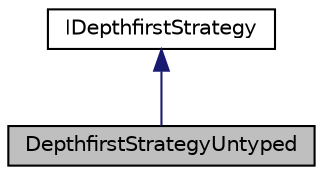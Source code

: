 digraph "DepthfirstStrategyUntyped"
{
 // LATEX_PDF_SIZE
  edge [fontname="Helvetica",fontsize="10",labelfontname="Helvetica",labelfontsize="10"];
  node [fontname="Helvetica",fontsize="10",shape=record];
  Node1 [label="DepthfirstStrategyUntyped",height=0.2,width=0.4,color="black", fillcolor="grey75", style="filled", fontcolor="black",tooltip=" "];
  Node2 -> Node1 [dir="back",color="midnightblue",fontsize="10",style="solid",fontname="Helvetica"];
  Node2 [label="IDepthfirstStrategy",height=0.2,width=0.4,color="black", fillcolor="white", style="filled",URL="$classarm__conv_1_1depthwise_1_1_i_depthfirst_strategy.xhtml",tooltip=" "];
}
